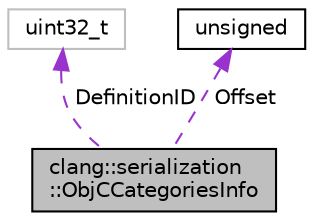 digraph "clang::serialization::ObjCCategoriesInfo"
{
 // LATEX_PDF_SIZE
  bgcolor="transparent";
  edge [fontname="Helvetica",fontsize="10",labelfontname="Helvetica",labelfontsize="10"];
  node [fontname="Helvetica",fontsize="10",shape=record];
  Node1 [label="clang::serialization\l::ObjCCategoriesInfo",height=0.2,width=0.4,color="black", fillcolor="grey75", style="filled", fontcolor="black",tooltip="Describes the categories of an Objective-C class."];
  Node2 -> Node1 [dir="back",color="darkorchid3",fontsize="10",style="dashed",label=" DefinitionID" ,fontname="Helvetica"];
  Node2 [label="uint32_t",height=0.2,width=0.4,color="grey75",tooltip=" "];
  Node3 -> Node1 [dir="back",color="darkorchid3",fontsize="10",style="dashed",label=" Offset" ,fontname="Helvetica"];
  Node3 [label="unsigned",height=0.2,width=0.4,color="black",URL="$classunsigned.html",tooltip=" "];
}
